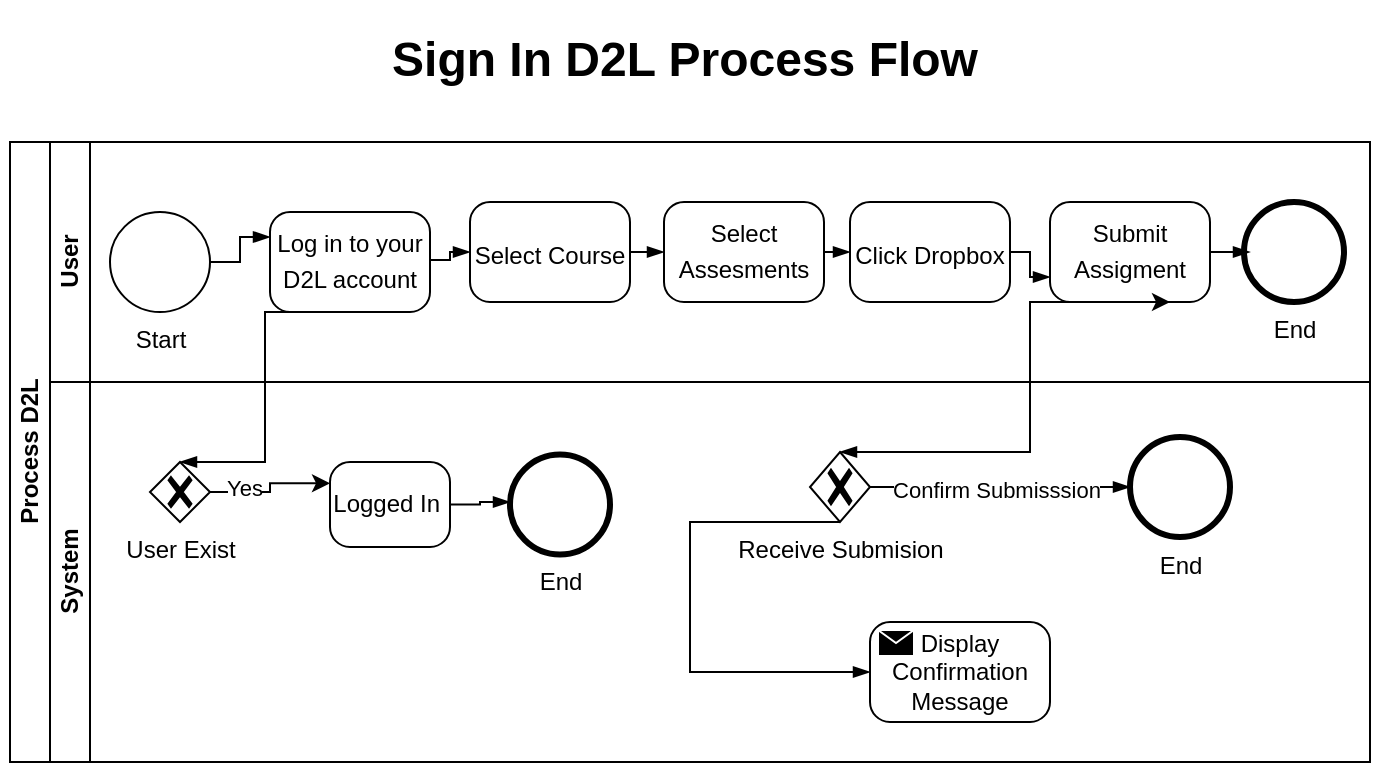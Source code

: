 <mxfile version="22.0.8" type="github">
  <diagram id="prtHgNgQTEPvFCAcTncT" name="Page-1">
    <mxGraphModel dx="826" dy="445" grid="1" gridSize="10" guides="1" tooltips="1" connect="1" arrows="1" fold="1" page="1" pageScale="1" pageWidth="827" pageHeight="1169" math="0" shadow="0">
      <root>
        <mxCell id="0" />
        <mxCell id="1" parent="0" />
        <mxCell id="dNxyNK7c78bLwvsdeMH5-19" value="Process D2L" style="swimlane;html=1;childLayout=stackLayout;resizeParent=1;resizeParentMax=0;horizontal=0;startSize=20;horizontalStack=0;" parent="1" vertex="1">
          <mxGeometry x="120" y="120" width="680" height="310" as="geometry" />
        </mxCell>
        <mxCell id="dNxyNK7c78bLwvsdeMH5-20" value="User" style="swimlane;html=1;startSize=20;horizontal=0;" parent="dNxyNK7c78bLwvsdeMH5-19" vertex="1">
          <mxGeometry x="20" width="660" height="120" as="geometry" />
        </mxCell>
        <mxCell id="U5WbldaSK4e8b2G5kAHO-6" value="Start" style="points=[[0.145,0.145,0],[0.5,0,0],[0.855,0.145,0],[1,0.5,0],[0.855,0.855,0],[0.5,1,0],[0.145,0.855,0],[0,0.5,0]];shape=mxgraph.bpmn.event;html=1;verticalLabelPosition=bottom;labelBackgroundColor=#ffffff;verticalAlign=top;align=center;perimeter=ellipsePerimeter;outlineConnect=0;aspect=fixed;outline=standard;symbol=general;" parent="dNxyNK7c78bLwvsdeMH5-20" vertex="1">
          <mxGeometry x="30" y="35" width="50" height="50" as="geometry" />
        </mxCell>
        <mxCell id="U5WbldaSK4e8b2G5kAHO-7" value="Log in to your D2L account&lt;span style=&quot;font-size: medium; text-align: start;&quot;&gt;&lt;/span&gt;" style="points=[[0.25,0,0],[0.5,0,0],[0.75,0,0],[1,0.25,0],[1,0.5,0],[1,0.75,0],[0.75,1,0],[0.5,1,0],[0.25,1,0],[0,0.75,0],[0,0.5,0],[0,0.25,0]];shape=mxgraph.bpmn.task;whiteSpace=wrap;rectStyle=rounded;size=10;html=1;container=1;expand=0;collapsible=0;taskMarker=abstract;" parent="dNxyNK7c78bLwvsdeMH5-20" vertex="1">
          <mxGeometry x="110" y="35" width="80" height="50" as="geometry" />
        </mxCell>
        <mxCell id="U5WbldaSK4e8b2G5kAHO-5" value="&lt;h1&gt;Sign In D2L Process Flow&lt;/h1&gt;" style="text;html=1;strokeColor=none;fillColor=none;spacing=5;spacingTop=-20;whiteSpace=wrap;overflow=hidden;rounded=0;align=center;" parent="U5WbldaSK4e8b2G5kAHO-7" vertex="1">
          <mxGeometry x="-135" y="-96" width="685" height="120" as="geometry" />
        </mxCell>
        <mxCell id="U5WbldaSK4e8b2G5kAHO-21" value="Select Assesments&lt;span style=&quot;font-size: medium; text-align: start;&quot;&gt;&lt;/span&gt;" style="points=[[0.25,0,0],[0.5,0,0],[0.75,0,0],[1,0.25,0],[1,0.5,0],[1,0.75,0],[0.75,1,0],[0.5,1,0],[0.25,1,0],[0,0.75,0],[0,0.5,0],[0,0.25,0]];shape=mxgraph.bpmn.task;whiteSpace=wrap;rectStyle=rounded;size=10;html=1;container=1;expand=0;collapsible=0;taskMarker=abstract;" parent="U5WbldaSK4e8b2G5kAHO-7" vertex="1">
          <mxGeometry x="197" y="-5" width="80" height="50" as="geometry" />
        </mxCell>
        <mxCell id="U5WbldaSK4e8b2G5kAHO-28" value="" style="edgeStyle=elbowEdgeStyle;fontSize=12;html=1;endArrow=blockThin;endFill=1;rounded=0;entryX=0;entryY=0.5;entryDx=0;entryDy=0;entryPerimeter=0;" parent="U5WbldaSK4e8b2G5kAHO-7" target="U5WbldaSK4e8b2G5kAHO-19" edge="1">
          <mxGeometry width="160" relative="1" as="geometry">
            <mxPoint x="80" y="24" as="sourcePoint" />
            <mxPoint x="240" y="24" as="targetPoint" />
          </mxGeometry>
        </mxCell>
        <mxCell id="U5WbldaSK4e8b2G5kAHO-9" value="" style="edgeStyle=elbowEdgeStyle;fontSize=12;html=1;endArrow=blockThin;endFill=1;rounded=0;exitX=1;exitY=0.5;exitDx=0;exitDy=0;exitPerimeter=0;entryX=0;entryY=0.25;entryDx=0;entryDy=0;entryPerimeter=0;" parent="dNxyNK7c78bLwvsdeMH5-20" source="U5WbldaSK4e8b2G5kAHO-6" target="U5WbldaSK4e8b2G5kAHO-7" edge="1">
          <mxGeometry width="160" relative="1" as="geometry">
            <mxPoint x="160" y="50" as="sourcePoint" />
            <mxPoint x="110" y="60" as="targetPoint" />
          </mxGeometry>
        </mxCell>
        <mxCell id="U5WbldaSK4e8b2G5kAHO-23" value="Click Dropbox&lt;span style=&quot;font-size: medium; text-align: start;&quot;&gt;&lt;/span&gt;" style="points=[[0.25,0,0],[0.5,0,0],[0.75,0,0],[1,0.25,0],[1,0.5,0],[1,0.75,0],[0.75,1,0],[0.5,1,0],[0.25,1,0],[0,0.75,0],[0,0.5,0],[0,0.25,0]];shape=mxgraph.bpmn.task;whiteSpace=wrap;rectStyle=rounded;size=10;html=1;container=1;expand=0;collapsible=0;taskMarker=abstract;" parent="dNxyNK7c78bLwvsdeMH5-20" vertex="1">
          <mxGeometry x="400" y="30" width="80" height="50" as="geometry" />
        </mxCell>
        <mxCell id="U5WbldaSK4e8b2G5kAHO-25" value="Submit Assigment&lt;span style=&quot;font-size: medium; text-align: start;&quot;&gt;&lt;/span&gt;" style="points=[[0.25,0,0],[0.5,0,0],[0.75,0,0],[1,0.25,0],[1,0.5,0],[1,0.75,0],[0.75,1,0],[0.5,1,0],[0.25,1,0],[0,0.75,0],[0,0.5,0],[0,0.25,0]];shape=mxgraph.bpmn.task;whiteSpace=wrap;rectStyle=rounded;size=10;html=1;container=1;expand=0;collapsible=0;taskMarker=abstract;" parent="dNxyNK7c78bLwvsdeMH5-20" vertex="1">
          <mxGeometry x="500" y="30" width="80" height="50" as="geometry" />
        </mxCell>
        <mxCell id="U5WbldaSK4e8b2G5kAHO-27" value="End" style="points=[[0.145,0.145,0],[0.5,0,0],[0.855,0.145,0],[1,0.5,0],[0.855,0.855,0],[0.5,1,0],[0.145,0.855,0],[0,0.5,0]];shape=mxgraph.bpmn.event;html=1;verticalLabelPosition=bottom;labelBackgroundColor=#ffffff;verticalAlign=top;align=center;perimeter=ellipsePerimeter;outlineConnect=0;aspect=fixed;outline=end;symbol=terminate2;" parent="dNxyNK7c78bLwvsdeMH5-20" vertex="1">
          <mxGeometry x="597" y="30" width="50" height="50" as="geometry" />
        </mxCell>
        <mxCell id="U5WbldaSK4e8b2G5kAHO-30" value="" style="edgeStyle=elbowEdgeStyle;fontSize=12;html=1;endArrow=blockThin;endFill=1;rounded=0;exitX=1;exitY=0.5;exitDx=0;exitDy=0;exitPerimeter=0;entryX=0;entryY=0.5;entryDx=0;entryDy=0;entryPerimeter=0;" parent="dNxyNK7c78bLwvsdeMH5-20" source="U5WbldaSK4e8b2G5kAHO-21" target="U5WbldaSK4e8b2G5kAHO-23" edge="1">
          <mxGeometry width="160" relative="1" as="geometry">
            <mxPoint x="240" y="200" as="sourcePoint" />
            <mxPoint x="400" y="200" as="targetPoint" />
          </mxGeometry>
        </mxCell>
        <mxCell id="U5WbldaSK4e8b2G5kAHO-31" value="" style="edgeStyle=elbowEdgeStyle;fontSize=12;html=1;endArrow=blockThin;endFill=1;rounded=0;exitX=1;exitY=0.5;exitDx=0;exitDy=0;exitPerimeter=0;entryX=0;entryY=0.75;entryDx=0;entryDy=0;entryPerimeter=0;" parent="dNxyNK7c78bLwvsdeMH5-20" source="U5WbldaSK4e8b2G5kAHO-23" target="U5WbldaSK4e8b2G5kAHO-25" edge="1">
          <mxGeometry width="160" relative="1" as="geometry">
            <mxPoint x="240" y="200" as="sourcePoint" />
            <mxPoint x="400" y="200" as="targetPoint" />
          </mxGeometry>
        </mxCell>
        <mxCell id="U5WbldaSK4e8b2G5kAHO-32" style="edgeStyle=orthogonalEdgeStyle;rounded=0;orthogonalLoop=1;jettySize=auto;html=1;exitX=0.5;exitY=1;exitDx=0;exitDy=0;exitPerimeter=0;entryX=0.75;entryY=1;entryDx=0;entryDy=0;entryPerimeter=0;" parent="dNxyNK7c78bLwvsdeMH5-20" source="U5WbldaSK4e8b2G5kAHO-25" target="U5WbldaSK4e8b2G5kAHO-25" edge="1">
          <mxGeometry relative="1" as="geometry" />
        </mxCell>
        <mxCell id="U5WbldaSK4e8b2G5kAHO-43" value="" style="edgeStyle=elbowEdgeStyle;fontSize=12;html=1;endArrow=blockThin;endFill=1;rounded=0;exitX=0.5;exitY=1;exitDx=0;exitDy=0;exitPerimeter=0;entryX=0.5;entryY=0;entryDx=0;entryDy=0;entryPerimeter=0;" parent="dNxyNK7c78bLwvsdeMH5-20" source="U5WbldaSK4e8b2G5kAHO-25" target="U5WbldaSK4e8b2G5kAHO-34" edge="1">
          <mxGeometry width="160" relative="1" as="geometry">
            <mxPoint x="320" y="100" as="sourcePoint" />
            <mxPoint x="480" y="100" as="targetPoint" />
            <Array as="points">
              <mxPoint x="490" y="130" />
            </Array>
          </mxGeometry>
        </mxCell>
        <mxCell id="U5WbldaSK4e8b2G5kAHO-1" value="System" style="swimlane;html=1;startSize=20;horizontal=0;" parent="dNxyNK7c78bLwvsdeMH5-19" vertex="1">
          <mxGeometry x="20" y="120" width="660" height="190" as="geometry" />
        </mxCell>
        <mxCell id="U5WbldaSK4e8b2G5kAHO-13" value="" style="edgeStyle=orthogonalEdgeStyle;rounded=0;orthogonalLoop=1;jettySize=auto;html=1;entryX=0;entryY=0.25;entryDx=0;entryDy=0;entryPerimeter=0;" parent="U5WbldaSK4e8b2G5kAHO-1" source="U5WbldaSK4e8b2G5kAHO-10" target="U5WbldaSK4e8b2G5kAHO-14" edge="1">
          <mxGeometry relative="1" as="geometry">
            <mxPoint x="225" y="45" as="targetPoint" />
          </mxGeometry>
        </mxCell>
        <mxCell id="U5WbldaSK4e8b2G5kAHO-16" value="Yes" style="edgeLabel;html=1;align=center;verticalAlign=middle;resizable=0;points=[];" parent="U5WbldaSK4e8b2G5kAHO-13" vertex="1" connectable="0">
          <mxGeometry x="-0.473" y="2" relative="1" as="geometry">
            <mxPoint as="offset" />
          </mxGeometry>
        </mxCell>
        <mxCell id="U5WbldaSK4e8b2G5kAHO-10" value="User Exist" style="points=[[0.25,0.25,0],[0.5,0,0],[0.75,0.25,0],[1,0.5,0],[0.75,0.75,0],[0.5,1,0],[0.25,0.75,0],[0,0.5,0]];shape=mxgraph.bpmn.gateway2;html=1;verticalLabelPosition=bottom;labelBackgroundColor=#ffffff;verticalAlign=top;align=center;perimeter=rhombusPerimeter;outlineConnect=0;outline=none;symbol=none;gwType=exclusive;" parent="U5WbldaSK4e8b2G5kAHO-1" vertex="1">
          <mxGeometry x="50" y="40" width="30" height="30" as="geometry" />
        </mxCell>
        <mxCell id="U5WbldaSK4e8b2G5kAHO-14" value="Logged In&amp;nbsp;" style="points=[[0.25,0,0],[0.5,0,0],[0.75,0,0],[1,0.25,0],[1,0.5,0],[1,0.75,0],[0.75,1,0],[0.5,1,0],[0.25,1,0],[0,0.75,0],[0,0.5,0],[0,0.25,0]];shape=mxgraph.bpmn.task;whiteSpace=wrap;rectStyle=rounded;size=10;html=1;container=1;expand=0;collapsible=0;taskMarker=abstract;" parent="U5WbldaSK4e8b2G5kAHO-1" vertex="1">
          <mxGeometry x="140" y="40" width="60" height="42.5" as="geometry" />
        </mxCell>
        <mxCell id="U5WbldaSK4e8b2G5kAHO-18" value="End" style="points=[[0.145,0.145,0],[0.5,0,0],[0.855,0.145,0],[1,0.5,0],[0.855,0.855,0],[0.5,1,0],[0.145,0.855,0],[0,0.5,0]];shape=mxgraph.bpmn.event;html=1;verticalLabelPosition=bottom;labelBackgroundColor=#ffffff;verticalAlign=top;align=center;perimeter=ellipsePerimeter;outlineConnect=0;aspect=fixed;outline=end;symbol=terminate2;" parent="U5WbldaSK4e8b2G5kAHO-1" vertex="1">
          <mxGeometry x="540" y="27.5" width="50" height="50" as="geometry" />
        </mxCell>
        <mxCell id="U5WbldaSK4e8b2G5kAHO-33" value="" style="edgeStyle=elbowEdgeStyle;fontSize=12;html=1;endArrow=blockThin;endFill=1;rounded=0;exitX=1;exitY=0.5;exitDx=0;exitDy=0;exitPerimeter=0;" parent="U5WbldaSK4e8b2G5kAHO-1" source="U5WbldaSK4e8b2G5kAHO-25" edge="1">
          <mxGeometry width="160" relative="1" as="geometry">
            <mxPoint x="470" y="31.45" as="sourcePoint" />
            <mxPoint x="600" y="-65" as="targetPoint" />
          </mxGeometry>
        </mxCell>
        <mxCell id="U5WbldaSK4e8b2G5kAHO-34" value="Receive Submision" style="points=[[0.25,0.25,0],[0.5,0,0],[0.75,0.25,0],[1,0.5,0],[0.75,0.75,0],[0.5,1,0],[0.25,0.75,0],[0,0.5,0]];shape=mxgraph.bpmn.gateway2;html=1;verticalLabelPosition=bottom;labelBackgroundColor=#ffffff;verticalAlign=top;align=center;perimeter=rhombusPerimeter;outlineConnect=0;outline=none;symbol=none;gwType=exclusive;" parent="U5WbldaSK4e8b2G5kAHO-1" vertex="1">
          <mxGeometry x="380" y="35" width="30" height="35" as="geometry" />
        </mxCell>
        <mxCell id="U5WbldaSK4e8b2G5kAHO-35" value="" style="edgeStyle=elbowEdgeStyle;fontSize=12;html=1;endArrow=blockThin;endFill=1;rounded=0;exitX=1;exitY=0.5;exitDx=0;exitDy=0;exitPerimeter=0;elbow=vertical;entryX=0;entryY=0.5;entryDx=0;entryDy=0;entryPerimeter=0;" parent="U5WbldaSK4e8b2G5kAHO-1" source="U5WbldaSK4e8b2G5kAHO-34" target="U5WbldaSK4e8b2G5kAHO-18" edge="1">
          <mxGeometry width="160" relative="1" as="geometry">
            <mxPoint x="240" y="80" as="sourcePoint" />
            <mxPoint x="490" y="60" as="targetPoint" />
          </mxGeometry>
        </mxCell>
        <mxCell id="U5WbldaSK4e8b2G5kAHO-36" value="Confirm Submisssion" style="edgeLabel;html=1;align=center;verticalAlign=middle;resizable=0;points=[];" parent="U5WbldaSK4e8b2G5kAHO-35" vertex="1" connectable="0">
          <mxGeometry x="-0.472" y="-1" relative="1" as="geometry">
            <mxPoint x="28" as="offset" />
          </mxGeometry>
        </mxCell>
        <mxCell id="U5WbldaSK4e8b2G5kAHO-38" value="End" style="points=[[0.145,0.145,0],[0.5,0,0],[0.855,0.145,0],[1,0.5,0],[0.855,0.855,0],[0.5,1,0],[0.145,0.855,0],[0,0.5,0]];shape=mxgraph.bpmn.event;html=1;verticalLabelPosition=bottom;labelBackgroundColor=#ffffff;verticalAlign=top;align=center;perimeter=ellipsePerimeter;outlineConnect=0;aspect=fixed;outline=end;symbol=terminate2;" parent="U5WbldaSK4e8b2G5kAHO-1" vertex="1">
          <mxGeometry x="230" y="36.25" width="50" height="50" as="geometry" />
        </mxCell>
        <mxCell id="U5WbldaSK4e8b2G5kAHO-40" value="Display Confirmation Message" style="points=[[0.25,0,0],[0.5,0,0],[0.75,0,0],[1,0.25,0],[1,0.5,0],[1,0.75,0],[0.75,1,0],[0.5,1,0],[0.25,1,0],[0,0.75,0],[0,0.5,0],[0,0.25,0]];shape=mxgraph.bpmn.task;whiteSpace=wrap;rectStyle=rounded;size=10;html=1;container=1;expand=0;collapsible=0;taskMarker=send;" parent="U5WbldaSK4e8b2G5kAHO-1" vertex="1">
          <mxGeometry x="410" y="120" width="90" height="50" as="geometry" />
        </mxCell>
        <mxCell id="U5WbldaSK4e8b2G5kAHO-41" value="" style="edgeStyle=elbowEdgeStyle;fontSize=12;html=1;endArrow=blockThin;endFill=1;rounded=0;exitX=0.5;exitY=1;exitDx=0;exitDy=0;exitPerimeter=0;entryX=0;entryY=0.5;entryDx=0;entryDy=0;entryPerimeter=0;" parent="U5WbldaSK4e8b2G5kAHO-1" source="U5WbldaSK4e8b2G5kAHO-34" target="U5WbldaSK4e8b2G5kAHO-40" edge="1">
          <mxGeometry width="160" relative="1" as="geometry">
            <mxPoint x="100" y="-10" as="sourcePoint" />
            <mxPoint x="260" y="-10" as="targetPoint" />
            <Array as="points">
              <mxPoint x="320" y="110" />
            </Array>
          </mxGeometry>
        </mxCell>
        <mxCell id="U5WbldaSK4e8b2G5kAHO-17" value="" style="edgeStyle=elbowEdgeStyle;fontSize=12;html=1;endArrow=blockThin;endFill=1;rounded=0;entryX=0.5;entryY=0;entryDx=0;entryDy=0;entryPerimeter=0;exitX=0.5;exitY=1;exitDx=0;exitDy=0;exitPerimeter=0;" parent="dNxyNK7c78bLwvsdeMH5-19" source="U5WbldaSK4e8b2G5kAHO-7" target="U5WbldaSK4e8b2G5kAHO-10" edge="1">
          <mxGeometry width="160" relative="1" as="geometry">
            <mxPoint x="100" y="120" as="sourcePoint" />
            <mxPoint x="260" y="120" as="targetPoint" />
          </mxGeometry>
        </mxCell>
        <mxCell id="U5WbldaSK4e8b2G5kAHO-19" value="Select Course&lt;span style=&quot;font-size: medium; text-align: start;&quot;&gt;&lt;/span&gt;" style="points=[[0.25,0,0],[0.5,0,0],[0.75,0,0],[1,0.25,0],[1,0.5,0],[1,0.75,0],[0.75,1,0],[0.5,1,0],[0.25,1,0],[0,0.75,0],[0,0.5,0],[0,0.25,0]];shape=mxgraph.bpmn.task;whiteSpace=wrap;rectStyle=rounded;size=10;html=1;container=1;expand=0;collapsible=0;taskMarker=abstract;" parent="1" vertex="1">
          <mxGeometry x="350" y="150" width="80" height="50" as="geometry" />
        </mxCell>
        <mxCell id="U5WbldaSK4e8b2G5kAHO-29" value="" style="edgeStyle=elbowEdgeStyle;fontSize=12;html=1;endArrow=blockThin;endFill=1;rounded=0;exitX=1;exitY=0.5;exitDx=0;exitDy=0;exitPerimeter=0;entryX=0;entryY=0.5;entryDx=0;entryDy=0;entryPerimeter=0;" parent="1" source="U5WbldaSK4e8b2G5kAHO-19" target="U5WbldaSK4e8b2G5kAHO-21" edge="1">
          <mxGeometry width="160" relative="1" as="geometry">
            <mxPoint x="380" y="320" as="sourcePoint" />
            <mxPoint x="540" y="320" as="targetPoint" />
          </mxGeometry>
        </mxCell>
        <mxCell id="U5WbldaSK4e8b2G5kAHO-39" value="" style="edgeStyle=elbowEdgeStyle;fontSize=12;html=1;endArrow=blockThin;endFill=1;rounded=0;exitX=1;exitY=0.5;exitDx=0;exitDy=0;exitPerimeter=0;" parent="1" source="U5WbldaSK4e8b2G5kAHO-14" edge="1">
          <mxGeometry width="160" relative="1" as="geometry">
            <mxPoint x="380" y="320" as="sourcePoint" />
            <mxPoint x="370" y="300" as="targetPoint" />
          </mxGeometry>
        </mxCell>
      </root>
    </mxGraphModel>
  </diagram>
</mxfile>

